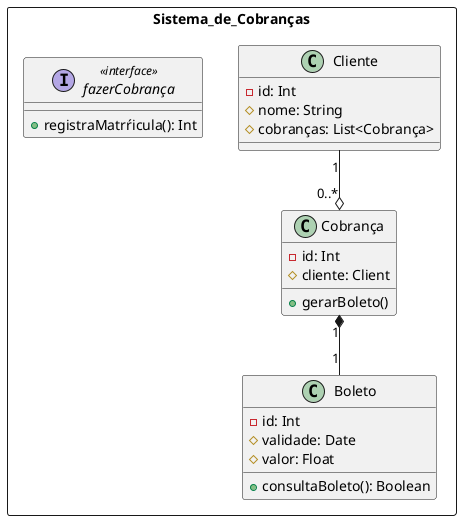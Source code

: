 @startuml sisDeCobrança
  package Sistema_de_Cobranças <<rectangle>> {

    class Cliente {
      - id: Int
      # nome: String
      # cobranças: List<Cobrança>
    }

    class Cobrança {
      - id: Int
      # cliente: Client
      + gerarBoleto()
    }

    Cliente "1" --o "0..*" Cobrança

    class Boleto {
      - id: Int
      # validade: Date
      # valor: Float
      + consultaBoleto(): Boolean
    }

    Cobrança "1" *-- "1" Boleto

    interface fazerCobrança <<interface>> {
    + registraMatrŕicula(): Int
  }
  }
@enduml